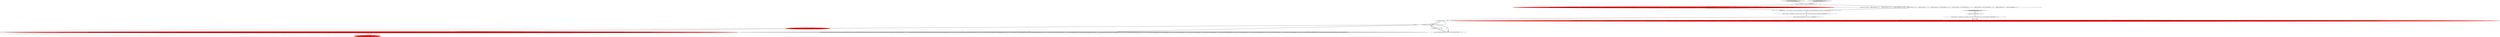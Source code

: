 digraph {
5 [style = filled, label = "Assert.assertEquals(expected,actual)@@@17@@@['1', '0', '0']", fillcolor = red, shape = ellipse image = "AAA1AAABBB1BBB"];
1 [style = filled, label = "Query actual = Iterables.getOnlyElement(queryLogHook.getRecordedQueries())@@@15@@@['1', '0', '0']", fillcolor = red, shape = ellipse image = "AAA1AAABBB1BBB"];
11 [style = filled, label = "i++@@@12@@@['1', '0', '1']", fillcolor = white, shape = ellipse image = "AAA0AAABBB1BBB"];
6 [style = filled, label = "final List<Object((> expectedResults = ImmutableList.of(new Object((((edu.fdu.CPPDG.tinypdg.pe.ExpressionInfo@a3e2b3)@@@6@@@['1', '0', '1']", fillcolor = white, shape = ellipse image = "AAA0AAABBB1BBB"];
13 [style = filled, label = "testQuantileOnFloatAndLongs['0', '1', '0']", fillcolor = lightgray, shape = diamond image = "AAA0AAABBB2BBB"];
9 [style = filled, label = "final List<Object((> results = sqlLifecycle.runSimple(sql,TIMESERIES_CONTEXT_DEFAULT,DEFAULT_PARAMETERS,AUTH_RESULT).toList()@@@5@@@['1', '0', '1']", fillcolor = white, shape = ellipse image = "AAA0AAABBB1BBB"];
17 [style = filled, label = "Assert.assertEquals(Druids.newTimeseriesQueryBuilder().dataSource(CalciteTests.DATASOURCE1).intervals(new MultipleIntervalSegmentSpec(ImmutableList.of(Filtration.eternity()))).granularity(Granularities.ALL).virtualColumns(new ExpressionVirtualColumn(\"v0\",\"(\"m1\" * 2)\",ValueType.FLOAT,TestExprMacroTable.INSTANCE)).aggregators(ImmutableList.of(new ApproximateHistogramAggregatorFactory(\"a0:agg\",\"m1\",null,null,null,null,false),new ApproximateHistogramAggregatorFactory(\"a2:agg\",\"m1\",200,null,null,null,false),new ApproximateHistogramAggregatorFactory(\"a4:agg\",\"v0\",null,null,null,null,false),new FilteredAggregatorFactory(new ApproximateHistogramAggregatorFactory(\"a5:agg\",\"m1\",null,null,null,null,false),new SelectorDimFilter(\"dim1\",\"abc\",null)),new FilteredAggregatorFactory(new ApproximateHistogramAggregatorFactory(\"a6:agg\",\"m1\",null,null,null,null,false),new NotDimFilter(new SelectorDimFilter(\"dim1\",\"abc\",null))),new ApproximateHistogramAggregatorFactory(\"a8:agg\",\"cnt\",null,null,null,null,false))).postAggregators(new QuantilePostAggregator(\"a0\",\"a0:agg\",0.01f),new QuantilePostAggregator(\"a1\",\"a0:agg\",0.50f),new QuantilePostAggregator(\"a2\",\"a2:agg\",0.98f),new QuantilePostAggregator(\"a3\",\"a0:agg\",0.99f),new QuantilePostAggregator(\"a4\",\"a4:agg\",0.97f),new QuantilePostAggregator(\"a5\",\"a5:agg\",0.99f),new QuantilePostAggregator(\"a6\",\"a6:agg\",0.999f),new QuantilePostAggregator(\"a7\",\"a5:agg\",0.999f),new QuantilePostAggregator(\"a8\",\"a8:agg\",0.50f)).context(TIMESERIES_CONTEXT_DEFAULT).build(),Iterables.getOnlyElement(queryLogHook.getRecordedQueries()))@@@15@@@['0', '0', '1']", fillcolor = lightgray, shape = ellipse image = "AAA0AAABBB3BBB"];
14 [style = filled, label = "testQuery(\"SELECT\" + \"APPROX_QUANTILE_FIXED_BUCKETS(m1, 0.01, 20, 0.0, 10.0),\" + \"APPROX_QUANTILE_FIXED_BUCKETS(m1, 0.5, 20, 0.0, 10.0),\" + \"APPROX_QUANTILE_FIXED_BUCKETS(m1, 0.98, 20, 0.0, 10.0),\" + \"APPROX_QUANTILE_FIXED_BUCKETS(m1, 0.99, 20, 0.0, 10.0),\" + \"APPROX_QUANTILE_FIXED_BUCKETS(m1 * 2, 0.97, 40, 0.0, 20.0),\" + \"APPROX_QUANTILE_FIXED_BUCKETS(m1, 0.99, 20, 0.0, 10.0) FILTER(WHERE dim1 = 'abc'),\" + \"APPROX_QUANTILE_FIXED_BUCKETS(m1, 0.999, 20, 0.0, 10.0) FILTER(WHERE dim1 <> 'abc'),\" + \"APPROX_QUANTILE_FIXED_BUCKETS(m1, 0.999, 20, 0.0, 10.0) FILTER(WHERE dim1 = 'abc'),\" + \"APPROX_QUANTILE_FIXED_BUCKETS(cnt, 0.5, 20, 0.0, 10.0)\" + \"FROM foo\",ImmutableList.of(Druids.newTimeseriesQueryBuilder().dataSource(CalciteTests.DATASOURCE1).intervals(new MultipleIntervalSegmentSpec(ImmutableList.of(Filtration.eternity()))).granularity(Granularities.ALL).virtualColumns(new ExpressionVirtualColumn(\"v0\",\"(\"m1\" * 2)\",ValueType.FLOAT,TestExprMacroTable.INSTANCE)).aggregators(ImmutableList.of(new FixedBucketsHistogramAggregatorFactory(\"a0:agg\",\"m1\",20,0.0d,10.0d,FixedBucketsHistogram.OutlierHandlingMode.IGNORE,false),new FixedBucketsHistogramAggregatorFactory(\"a4:agg\",\"v0\",40,0.0d,20.0d,FixedBucketsHistogram.OutlierHandlingMode.IGNORE,false),new FilteredAggregatorFactory(new FixedBucketsHistogramAggregatorFactory(\"a5:agg\",\"m1\",20,0.0d,10.0d,FixedBucketsHistogram.OutlierHandlingMode.IGNORE,false),new SelectorDimFilter(\"dim1\",\"abc\",null)),new FilteredAggregatorFactory(new FixedBucketsHistogramAggregatorFactory(\"a6:agg\",\"m1\",20,0.0d,10.0d,FixedBucketsHistogram.OutlierHandlingMode.IGNORE,false),new NotDimFilter(new SelectorDimFilter(\"dim1\",\"abc\",null))),new FixedBucketsHistogramAggregatorFactory(\"a8:agg\",\"cnt\",20,0.0d,10.0d,FixedBucketsHistogram.OutlierHandlingMode.IGNORE,false))).postAggregators(new QuantilePostAggregator(\"a0\",\"a0:agg\",0.01f),new QuantilePostAggregator(\"a1\",\"a0:agg\",0.50f),new QuantilePostAggregator(\"a2\",\"a0:agg\",0.98f),new QuantilePostAggregator(\"a3\",\"a0:agg\",0.99f),new QuantilePostAggregator(\"a4\",\"a4:agg\",0.97f),new QuantilePostAggregator(\"a5\",\"a5:agg\",0.99f),new QuantilePostAggregator(\"a6\",\"a6:agg\",0.999f),new QuantilePostAggregator(\"a7\",\"a5:agg\",0.999f),new QuantilePostAggregator(\"a8\",\"a8:agg\",0.50f)).context(QUERY_CONTEXT_DEFAULT).build()),expectedResults)@@@7@@@['0', '1', '0']", fillcolor = red, shape = ellipse image = "AAA1AAABBB2BBB"];
2 [style = filled, label = "i < expectedResults.size()@@@11@@@['1', '0', '1']", fillcolor = white, shape = diamond image = "AAA0AAABBB1BBB"];
18 [style = filled, label = "testQuantileOnFloatAndLongs['0', '0', '1']", fillcolor = lightgray, shape = diamond image = "AAA0AAABBB3BBB"];
16 [style = filled, label = "final List<Object((> expectedResults = ImmutableList.of(new Object((((edu.fdu.CPPDG.tinypdg.pe.ExpressionInfo@a3e1b7)@@@4@@@['0', '1', '0']", fillcolor = white, shape = ellipse image = "AAA0AAABBB2BBB"];
8 [style = filled, label = "Assert.assertEquals(expectedResults.size(),results.size())@@@9@@@['1', '0', '1']", fillcolor = white, shape = ellipse image = "AAA0AAABBB1BBB"];
4 [style = filled, label = "final String sql = \"SELECT\" + \"APPROX_QUANTILE_FIXED_BUCKETS(m1, 0.01, 20, 0.0, 10.0),\" + \"APPROX_QUANTILE_FIXED_BUCKETS(m1, 0.5, 20, 0.0, 10.0),\" + \"APPROX_QUANTILE_FIXED_BUCKETS(m1, 0.98, 20, 0.0, 10.0),\" + \"APPROX_QUANTILE_FIXED_BUCKETS(m1, 0.99, 20, 0.0, 10.0),\" + \"APPROX_QUANTILE_FIXED_BUCKETS(m1 * 2, 0.97, 40, 0.0, 20.0),\" + \"APPROX_QUANTILE_FIXED_BUCKETS(m1, 0.99, 20, 0.0, 10.0) FILTER(WHERE dim1 = 'abc'),\" + \"APPROX_QUANTILE_FIXED_BUCKETS(m1, 0.999, 20, 0.0, 10.0) FILTER(WHERE dim1 <> 'abc'),\" + \"APPROX_QUANTILE_FIXED_BUCKETS(m1, 0.999, 20, 0.0, 10.0) FILTER(WHERE dim1 = 'abc'),\" + \"APPROX_QUANTILE_FIXED_BUCKETS(cnt, 0.5, 20, 0.0, 10.0)\" + \"FROM foo\"@@@4@@@['1', '0', '0']", fillcolor = red, shape = ellipse image = "AAA1AAABBB1BBB"];
0 [style = filled, label = "Assert.assertArrayEquals(expectedResults.get(i),results.get(i))@@@13@@@['1', '0', '1']", fillcolor = white, shape = ellipse image = "AAA0AAABBB1BBB"];
7 [style = filled, label = "Query expected = Druids.newTimeseriesQueryBuilder().dataSource(CalciteTests.DATASOURCE1).intervals(new MultipleIntervalSegmentSpec(ImmutableList.of(Filtration.eternity()))).granularity(Granularities.ALL).virtualColumns(new ExpressionVirtualColumn(\"v0\",\"(\"m1\" * 2)\",ValueType.FLOAT,TestExprMacroTable.INSTANCE)).aggregators(ImmutableList.of(new FixedBucketsHistogramAggregatorFactory(\"a0:agg\",\"m1\",20,0.0d,10.0d,FixedBucketsHistogram.OutlierHandlingMode.IGNORE,false),new FixedBucketsHistogramAggregatorFactory(\"a4:agg\",\"v0\",40,0.0d,20.0d,FixedBucketsHistogram.OutlierHandlingMode.IGNORE,false),new FilteredAggregatorFactory(new FixedBucketsHistogramAggregatorFactory(\"a5:agg\",\"m1\",20,0.0d,10.0d,FixedBucketsHistogram.OutlierHandlingMode.IGNORE,false),new SelectorDimFilter(\"dim1\",\"abc\",null)),new FilteredAggregatorFactory(new FixedBucketsHistogramAggregatorFactory(\"a6:agg\",\"m1\",20,0.0d,10.0d,FixedBucketsHistogram.OutlierHandlingMode.IGNORE,false),new NotDimFilter(new SelectorDimFilter(\"dim1\",\"abc\",null))),new FixedBucketsHistogramAggregatorFactory(\"a8:agg\",\"cnt\",20,0.0d,10.0d,FixedBucketsHistogram.OutlierHandlingMode.IGNORE,false))).postAggregators(new QuantilePostAggregator(\"a0\",\"a0:agg\",0.01f),new QuantilePostAggregator(\"a1\",\"a0:agg\",0.50f),new QuantilePostAggregator(\"a2\",\"a0:agg\",0.98f),new QuantilePostAggregator(\"a3\",\"a0:agg\",0.99f),new QuantilePostAggregator(\"a4\",\"a4:agg\",0.97f),new QuantilePostAggregator(\"a5\",\"a5:agg\",0.99f),new QuantilePostAggregator(\"a6\",\"a6:agg\",0.999f),new QuantilePostAggregator(\"a7\",\"a5:agg\",0.999f),new QuantilePostAggregator(\"a8\",\"a8:agg\",0.50f)).context(TIMESERIES_CONTEXT_DEFAULT).build()@@@16@@@['1', '0', '0']", fillcolor = red, shape = ellipse image = "AAA1AAABBB1BBB"];
10 [style = filled, label = "int i = 0@@@10@@@['1', '0', '1']", fillcolor = white, shape = ellipse image = "AAA0AAABBB1BBB"];
12 [style = filled, label = "SqlLifecycle sqlLifecycle = getSqlLifecycle()@@@3@@@['1', '0', '1']", fillcolor = white, shape = ellipse image = "AAA0AAABBB1BBB"];
19 [style = filled, label = "final String sql = \"SELECT\" + \"APPROX_QUANTILE(m1, 0.01),\" + \"APPROX_QUANTILE(m1, 0.5, 50),\" + \"APPROX_QUANTILE(m1, 0.98, 200),\" + \"APPROX_QUANTILE(m1, 0.99),\" + \"APPROX_QUANTILE(m1 * 2, 0.97),\" + \"APPROX_QUANTILE(m1, 0.99) FILTER(WHERE dim1 = 'abc'),\" + \"APPROX_QUANTILE(m1, 0.999) FILTER(WHERE dim1 <> 'abc'),\" + \"APPROX_QUANTILE(m1, 0.999) FILTER(WHERE dim1 = 'abc'),\" + \"APPROX_QUANTILE(cnt, 0.5)\" + \"FROM foo\"@@@4@@@['0', '0', '1']", fillcolor = white, shape = ellipse image = "AAA0AAABBB3BBB"];
3 [style = filled, label = "testQuantileOnFloatAndLongs['1', '0', '0']", fillcolor = lightgray, shape = diamond image = "AAA0AAABBB1BBB"];
15 [style = filled, label = "cannotVectorize()@@@3@@@['0', '1', '0']", fillcolor = white, shape = ellipse image = "AAA0AAABBB2BBB"];
2->17 [style = bold, label=""];
4->9 [style = bold, label=""];
8->10 [style = bold, label=""];
7->5 [style = solid, label="expected"];
2->0 [style = dotted, label="true"];
2->1 [style = bold, label=""];
10->2 [style = solid, label="i"];
18->12 [style = bold, label=""];
10->0 [style = solid, label="i"];
0->11 [style = bold, label=""];
3->12 [style = bold, label=""];
8->14 [style = dashed, label="0"];
15->16 [style = bold, label=""];
16->14 [style = solid, label="expectedResults"];
1->7 [style = bold, label=""];
11->2 [style = bold, label=""];
10->11 [style = solid, label="i"];
9->6 [style = bold, label=""];
2->11 [style = dotted, label="true"];
7->5 [style = bold, label=""];
2->0 [style = bold, label=""];
1->17 [style = dashed, label="0"];
12->4 [style = bold, label=""];
19->9 [style = bold, label=""];
6->8 [style = bold, label=""];
1->5 [style = solid, label="actual"];
11->2 [style = solid, label="i"];
16->14 [style = bold, label=""];
10->2 [style = bold, label=""];
13->15 [style = bold, label=""];
12->19 [style = bold, label=""];
11->0 [style = solid, label="i"];
}
